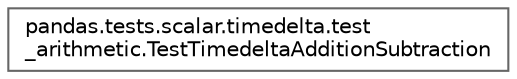 digraph "Graphical Class Hierarchy"
{
 // LATEX_PDF_SIZE
  bgcolor="transparent";
  edge [fontname=Helvetica,fontsize=10,labelfontname=Helvetica,labelfontsize=10];
  node [fontname=Helvetica,fontsize=10,shape=box,height=0.2,width=0.4];
  rankdir="LR";
  Node0 [id="Node000000",label="pandas.tests.scalar.timedelta.test\l_arithmetic.TestTimedeltaAdditionSubtraction",height=0.2,width=0.4,color="grey40", fillcolor="white", style="filled",URL="$d0/d76/classpandas_1_1tests_1_1scalar_1_1timedelta_1_1test__arithmetic_1_1TestTimedeltaAdditionSubtraction.html",tooltip=" "];
}
